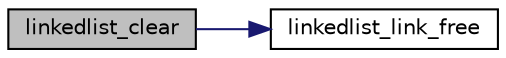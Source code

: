 digraph "linkedlist_clear"
{
 // INTERACTIVE_SVG=YES
  edge [fontname="Helvetica",fontsize="10",labelfontname="Helvetica",labelfontsize="10"];
  node [fontname="Helvetica",fontsize="10",shape=record];
  rankdir="LR";
  Node1 [label="linkedlist_clear",height=0.2,width=0.4,color="black", fillcolor="grey75", style="filled", fontcolor="black"];
  Node1 -> Node2 [color="midnightblue",fontsize="10",style="solid",fontname="Helvetica"];
  Node2 [label="linkedlist_link_free",height=0.2,width=0.4,color="black", fillcolor="white", style="filled",URL="$linkedlist_8h.html#a99dea7659433a784546fe9107cee6891"];
}
